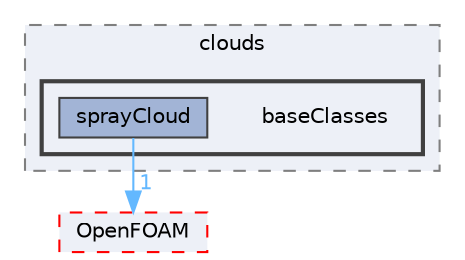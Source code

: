 digraph "src/lagrangian/spray/clouds/baseClasses"
{
 // LATEX_PDF_SIZE
  bgcolor="transparent";
  edge [fontname=Helvetica,fontsize=10,labelfontname=Helvetica,labelfontsize=10];
  node [fontname=Helvetica,fontsize=10,shape=box,height=0.2,width=0.4];
  compound=true
  subgraph clusterdir_ed7d07d36d0c4a75c3b032fd5363667e {
    graph [ bgcolor="#edf0f7", pencolor="grey50", label="clouds", fontname=Helvetica,fontsize=10 style="filled,dashed", URL="dir_ed7d07d36d0c4a75c3b032fd5363667e.html",tooltip=""]
  subgraph clusterdir_9070be6027a008114441e735fae7782a {
    graph [ bgcolor="#edf0f7", pencolor="grey25", label="", fontname=Helvetica,fontsize=10 style="filled,bold", URL="dir_9070be6027a008114441e735fae7782a.html",tooltip=""]
    dir_9070be6027a008114441e735fae7782a [shape=plaintext, label="baseClasses"];
  dir_4dcc5ef08406a8b9b0ad4aa4f155729e [label="sprayCloud", fillcolor="#a2b4d6", color="grey25", style="filled", URL="dir_4dcc5ef08406a8b9b0ad4aa4f155729e.html",tooltip=""];
  }
  }
  dir_c5473ff19b20e6ec4dfe5c310b3778a8 [label="OpenFOAM", fillcolor="#edf0f7", color="red", style="filled,dashed", URL="dir_c5473ff19b20e6ec4dfe5c310b3778a8.html",tooltip=""];
  dir_4dcc5ef08406a8b9b0ad4aa4f155729e->dir_c5473ff19b20e6ec4dfe5c310b3778a8 [headlabel="1", labeldistance=1.5 headhref="dir_003719_002695.html" href="dir_003719_002695.html" color="steelblue1" fontcolor="steelblue1"];
}
